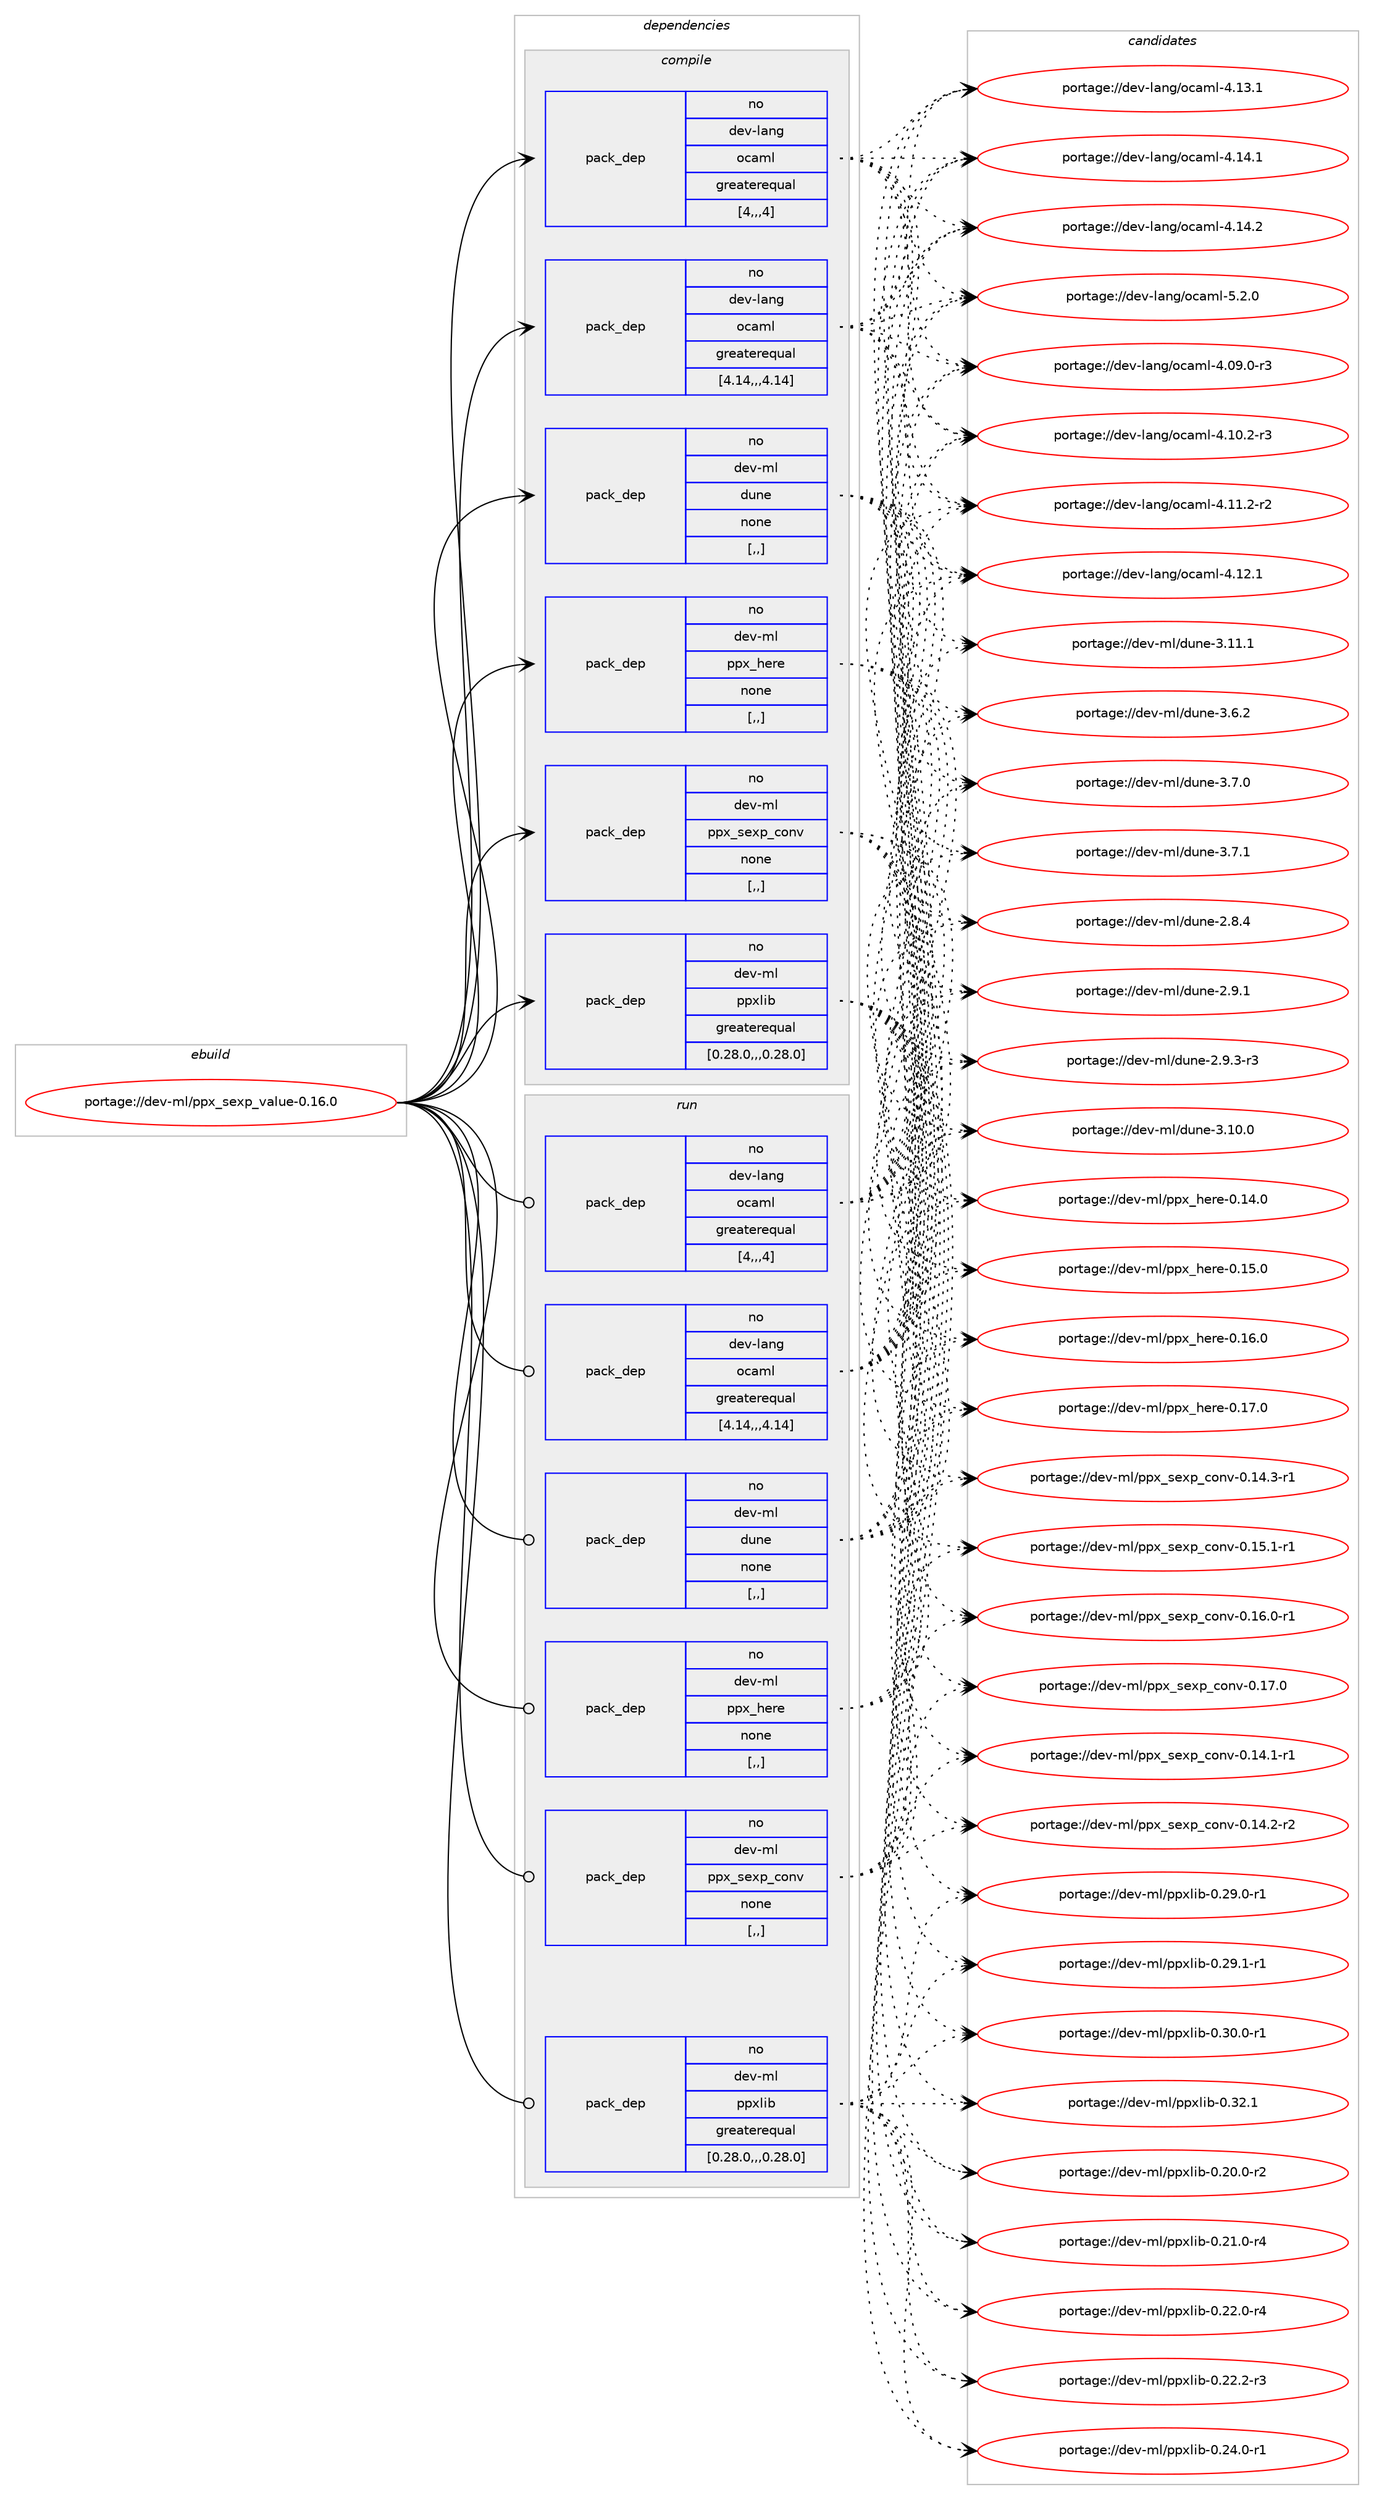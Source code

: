 digraph prolog {

# *************
# Graph options
# *************

newrank=true;
concentrate=true;
compound=true;
graph [rankdir=LR,fontname=Helvetica,fontsize=10,ranksep=1.5];#, ranksep=2.5, nodesep=0.2];
edge  [arrowhead=vee];
node  [fontname=Helvetica,fontsize=10];

# **********
# The ebuild
# **********

subgraph cluster_leftcol {
color=gray;
rank=same;
label=<<i>ebuild</i>>;
id [label="portage://dev-ml/ppx_sexp_value-0.16.0", color=red, width=4, href="../dev-ml/ppx_sexp_value-0.16.0.svg"];
}

# ****************
# The dependencies
# ****************

subgraph cluster_midcol {
color=gray;
label=<<i>dependencies</i>>;
subgraph cluster_compile {
fillcolor="#eeeeee";
style=filled;
label=<<i>compile</i>>;
subgraph pack90743 {
dependency120786 [label=<<TABLE BORDER="0" CELLBORDER="1" CELLSPACING="0" CELLPADDING="4" WIDTH="220"><TR><TD ROWSPAN="6" CELLPADDING="30">pack_dep</TD></TR><TR><TD WIDTH="110">no</TD></TR><TR><TD>dev-lang</TD></TR><TR><TD>ocaml</TD></TR><TR><TD>greaterequal</TD></TR><TR><TD>[4,,,4]</TD></TR></TABLE>>, shape=none, color=blue];
}
id:e -> dependency120786:w [weight=20,style="solid",arrowhead="vee"];
subgraph pack90744 {
dependency120787 [label=<<TABLE BORDER="0" CELLBORDER="1" CELLSPACING="0" CELLPADDING="4" WIDTH="220"><TR><TD ROWSPAN="6" CELLPADDING="30">pack_dep</TD></TR><TR><TD WIDTH="110">no</TD></TR><TR><TD>dev-lang</TD></TR><TR><TD>ocaml</TD></TR><TR><TD>greaterequal</TD></TR><TR><TD>[4.14,,,4.14]</TD></TR></TABLE>>, shape=none, color=blue];
}
id:e -> dependency120787:w [weight=20,style="solid",arrowhead="vee"];
subgraph pack90745 {
dependency120788 [label=<<TABLE BORDER="0" CELLBORDER="1" CELLSPACING="0" CELLPADDING="4" WIDTH="220"><TR><TD ROWSPAN="6" CELLPADDING="30">pack_dep</TD></TR><TR><TD WIDTH="110">no</TD></TR><TR><TD>dev-ml</TD></TR><TR><TD>dune</TD></TR><TR><TD>none</TD></TR><TR><TD>[,,]</TD></TR></TABLE>>, shape=none, color=blue];
}
id:e -> dependency120788:w [weight=20,style="solid",arrowhead="vee"];
subgraph pack90746 {
dependency120789 [label=<<TABLE BORDER="0" CELLBORDER="1" CELLSPACING="0" CELLPADDING="4" WIDTH="220"><TR><TD ROWSPAN="6" CELLPADDING="30">pack_dep</TD></TR><TR><TD WIDTH="110">no</TD></TR><TR><TD>dev-ml</TD></TR><TR><TD>ppx_here</TD></TR><TR><TD>none</TD></TR><TR><TD>[,,]</TD></TR></TABLE>>, shape=none, color=blue];
}
id:e -> dependency120789:w [weight=20,style="solid",arrowhead="vee"];
subgraph pack90747 {
dependency120790 [label=<<TABLE BORDER="0" CELLBORDER="1" CELLSPACING="0" CELLPADDING="4" WIDTH="220"><TR><TD ROWSPAN="6" CELLPADDING="30">pack_dep</TD></TR><TR><TD WIDTH="110">no</TD></TR><TR><TD>dev-ml</TD></TR><TR><TD>ppx_sexp_conv</TD></TR><TR><TD>none</TD></TR><TR><TD>[,,]</TD></TR></TABLE>>, shape=none, color=blue];
}
id:e -> dependency120790:w [weight=20,style="solid",arrowhead="vee"];
subgraph pack90748 {
dependency120791 [label=<<TABLE BORDER="0" CELLBORDER="1" CELLSPACING="0" CELLPADDING="4" WIDTH="220"><TR><TD ROWSPAN="6" CELLPADDING="30">pack_dep</TD></TR><TR><TD WIDTH="110">no</TD></TR><TR><TD>dev-ml</TD></TR><TR><TD>ppxlib</TD></TR><TR><TD>greaterequal</TD></TR><TR><TD>[0.28.0,,,0.28.0]</TD></TR></TABLE>>, shape=none, color=blue];
}
id:e -> dependency120791:w [weight=20,style="solid",arrowhead="vee"];
}
subgraph cluster_compileandrun {
fillcolor="#eeeeee";
style=filled;
label=<<i>compile and run</i>>;
}
subgraph cluster_run {
fillcolor="#eeeeee";
style=filled;
label=<<i>run</i>>;
subgraph pack90749 {
dependency120792 [label=<<TABLE BORDER="0" CELLBORDER="1" CELLSPACING="0" CELLPADDING="4" WIDTH="220"><TR><TD ROWSPAN="6" CELLPADDING="30">pack_dep</TD></TR><TR><TD WIDTH="110">no</TD></TR><TR><TD>dev-lang</TD></TR><TR><TD>ocaml</TD></TR><TR><TD>greaterequal</TD></TR><TR><TD>[4,,,4]</TD></TR></TABLE>>, shape=none, color=blue];
}
id:e -> dependency120792:w [weight=20,style="solid",arrowhead="odot"];
subgraph pack90750 {
dependency120793 [label=<<TABLE BORDER="0" CELLBORDER="1" CELLSPACING="0" CELLPADDING="4" WIDTH="220"><TR><TD ROWSPAN="6" CELLPADDING="30">pack_dep</TD></TR><TR><TD WIDTH="110">no</TD></TR><TR><TD>dev-lang</TD></TR><TR><TD>ocaml</TD></TR><TR><TD>greaterequal</TD></TR><TR><TD>[4.14,,,4.14]</TD></TR></TABLE>>, shape=none, color=blue];
}
id:e -> dependency120793:w [weight=20,style="solid",arrowhead="odot"];
subgraph pack90751 {
dependency120794 [label=<<TABLE BORDER="0" CELLBORDER="1" CELLSPACING="0" CELLPADDING="4" WIDTH="220"><TR><TD ROWSPAN="6" CELLPADDING="30">pack_dep</TD></TR><TR><TD WIDTH="110">no</TD></TR><TR><TD>dev-ml</TD></TR><TR><TD>dune</TD></TR><TR><TD>none</TD></TR><TR><TD>[,,]</TD></TR></TABLE>>, shape=none, color=blue];
}
id:e -> dependency120794:w [weight=20,style="solid",arrowhead="odot"];
subgraph pack90752 {
dependency120795 [label=<<TABLE BORDER="0" CELLBORDER="1" CELLSPACING="0" CELLPADDING="4" WIDTH="220"><TR><TD ROWSPAN="6" CELLPADDING="30">pack_dep</TD></TR><TR><TD WIDTH="110">no</TD></TR><TR><TD>dev-ml</TD></TR><TR><TD>ppx_here</TD></TR><TR><TD>none</TD></TR><TR><TD>[,,]</TD></TR></TABLE>>, shape=none, color=blue];
}
id:e -> dependency120795:w [weight=20,style="solid",arrowhead="odot"];
subgraph pack90753 {
dependency120796 [label=<<TABLE BORDER="0" CELLBORDER="1" CELLSPACING="0" CELLPADDING="4" WIDTH="220"><TR><TD ROWSPAN="6" CELLPADDING="30">pack_dep</TD></TR><TR><TD WIDTH="110">no</TD></TR><TR><TD>dev-ml</TD></TR><TR><TD>ppx_sexp_conv</TD></TR><TR><TD>none</TD></TR><TR><TD>[,,]</TD></TR></TABLE>>, shape=none, color=blue];
}
id:e -> dependency120796:w [weight=20,style="solid",arrowhead="odot"];
subgraph pack90754 {
dependency120797 [label=<<TABLE BORDER="0" CELLBORDER="1" CELLSPACING="0" CELLPADDING="4" WIDTH="220"><TR><TD ROWSPAN="6" CELLPADDING="30">pack_dep</TD></TR><TR><TD WIDTH="110">no</TD></TR><TR><TD>dev-ml</TD></TR><TR><TD>ppxlib</TD></TR><TR><TD>greaterequal</TD></TR><TR><TD>[0.28.0,,,0.28.0]</TD></TR></TABLE>>, shape=none, color=blue];
}
id:e -> dependency120797:w [weight=20,style="solid",arrowhead="odot"];
}
}

# **************
# The candidates
# **************

subgraph cluster_choices {
rank=same;
color=gray;
label=<<i>candidates</i>>;

subgraph choice90743 {
color=black;
nodesep=1;
choice1001011184510897110103471119997109108455246485746484511451 [label="portage://dev-lang/ocaml-4.09.0-r3", color=red, width=4,href="../dev-lang/ocaml-4.09.0-r3.svg"];
choice1001011184510897110103471119997109108455246494846504511451 [label="portage://dev-lang/ocaml-4.10.2-r3", color=red, width=4,href="../dev-lang/ocaml-4.10.2-r3.svg"];
choice1001011184510897110103471119997109108455246494946504511450 [label="portage://dev-lang/ocaml-4.11.2-r2", color=red, width=4,href="../dev-lang/ocaml-4.11.2-r2.svg"];
choice100101118451089711010347111999710910845524649504649 [label="portage://dev-lang/ocaml-4.12.1", color=red, width=4,href="../dev-lang/ocaml-4.12.1.svg"];
choice100101118451089711010347111999710910845524649514649 [label="portage://dev-lang/ocaml-4.13.1", color=red, width=4,href="../dev-lang/ocaml-4.13.1.svg"];
choice100101118451089711010347111999710910845524649524649 [label="portage://dev-lang/ocaml-4.14.1", color=red, width=4,href="../dev-lang/ocaml-4.14.1.svg"];
choice100101118451089711010347111999710910845524649524650 [label="portage://dev-lang/ocaml-4.14.2", color=red, width=4,href="../dev-lang/ocaml-4.14.2.svg"];
choice1001011184510897110103471119997109108455346504648 [label="portage://dev-lang/ocaml-5.2.0", color=red, width=4,href="../dev-lang/ocaml-5.2.0.svg"];
dependency120786:e -> choice1001011184510897110103471119997109108455246485746484511451:w [style=dotted,weight="100"];
dependency120786:e -> choice1001011184510897110103471119997109108455246494846504511451:w [style=dotted,weight="100"];
dependency120786:e -> choice1001011184510897110103471119997109108455246494946504511450:w [style=dotted,weight="100"];
dependency120786:e -> choice100101118451089711010347111999710910845524649504649:w [style=dotted,weight="100"];
dependency120786:e -> choice100101118451089711010347111999710910845524649514649:w [style=dotted,weight="100"];
dependency120786:e -> choice100101118451089711010347111999710910845524649524649:w [style=dotted,weight="100"];
dependency120786:e -> choice100101118451089711010347111999710910845524649524650:w [style=dotted,weight="100"];
dependency120786:e -> choice1001011184510897110103471119997109108455346504648:w [style=dotted,weight="100"];
}
subgraph choice90744 {
color=black;
nodesep=1;
choice1001011184510897110103471119997109108455246485746484511451 [label="portage://dev-lang/ocaml-4.09.0-r3", color=red, width=4,href="../dev-lang/ocaml-4.09.0-r3.svg"];
choice1001011184510897110103471119997109108455246494846504511451 [label="portage://dev-lang/ocaml-4.10.2-r3", color=red, width=4,href="../dev-lang/ocaml-4.10.2-r3.svg"];
choice1001011184510897110103471119997109108455246494946504511450 [label="portage://dev-lang/ocaml-4.11.2-r2", color=red, width=4,href="../dev-lang/ocaml-4.11.2-r2.svg"];
choice100101118451089711010347111999710910845524649504649 [label="portage://dev-lang/ocaml-4.12.1", color=red, width=4,href="../dev-lang/ocaml-4.12.1.svg"];
choice100101118451089711010347111999710910845524649514649 [label="portage://dev-lang/ocaml-4.13.1", color=red, width=4,href="../dev-lang/ocaml-4.13.1.svg"];
choice100101118451089711010347111999710910845524649524649 [label="portage://dev-lang/ocaml-4.14.1", color=red, width=4,href="../dev-lang/ocaml-4.14.1.svg"];
choice100101118451089711010347111999710910845524649524650 [label="portage://dev-lang/ocaml-4.14.2", color=red, width=4,href="../dev-lang/ocaml-4.14.2.svg"];
choice1001011184510897110103471119997109108455346504648 [label="portage://dev-lang/ocaml-5.2.0", color=red, width=4,href="../dev-lang/ocaml-5.2.0.svg"];
dependency120787:e -> choice1001011184510897110103471119997109108455246485746484511451:w [style=dotted,weight="100"];
dependency120787:e -> choice1001011184510897110103471119997109108455246494846504511451:w [style=dotted,weight="100"];
dependency120787:e -> choice1001011184510897110103471119997109108455246494946504511450:w [style=dotted,weight="100"];
dependency120787:e -> choice100101118451089711010347111999710910845524649504649:w [style=dotted,weight="100"];
dependency120787:e -> choice100101118451089711010347111999710910845524649514649:w [style=dotted,weight="100"];
dependency120787:e -> choice100101118451089711010347111999710910845524649524649:w [style=dotted,weight="100"];
dependency120787:e -> choice100101118451089711010347111999710910845524649524650:w [style=dotted,weight="100"];
dependency120787:e -> choice1001011184510897110103471119997109108455346504648:w [style=dotted,weight="100"];
}
subgraph choice90745 {
color=black;
nodesep=1;
choice1001011184510910847100117110101455046564652 [label="portage://dev-ml/dune-2.8.4", color=red, width=4,href="../dev-ml/dune-2.8.4.svg"];
choice1001011184510910847100117110101455046574649 [label="portage://dev-ml/dune-2.9.1", color=red, width=4,href="../dev-ml/dune-2.9.1.svg"];
choice10010111845109108471001171101014550465746514511451 [label="portage://dev-ml/dune-2.9.3-r3", color=red, width=4,href="../dev-ml/dune-2.9.3-r3.svg"];
choice100101118451091084710011711010145514649484648 [label="portage://dev-ml/dune-3.10.0", color=red, width=4,href="../dev-ml/dune-3.10.0.svg"];
choice100101118451091084710011711010145514649494649 [label="portage://dev-ml/dune-3.11.1", color=red, width=4,href="../dev-ml/dune-3.11.1.svg"];
choice1001011184510910847100117110101455146544650 [label="portage://dev-ml/dune-3.6.2", color=red, width=4,href="../dev-ml/dune-3.6.2.svg"];
choice1001011184510910847100117110101455146554648 [label="portage://dev-ml/dune-3.7.0", color=red, width=4,href="../dev-ml/dune-3.7.0.svg"];
choice1001011184510910847100117110101455146554649 [label="portage://dev-ml/dune-3.7.1", color=red, width=4,href="../dev-ml/dune-3.7.1.svg"];
dependency120788:e -> choice1001011184510910847100117110101455046564652:w [style=dotted,weight="100"];
dependency120788:e -> choice1001011184510910847100117110101455046574649:w [style=dotted,weight="100"];
dependency120788:e -> choice10010111845109108471001171101014550465746514511451:w [style=dotted,weight="100"];
dependency120788:e -> choice100101118451091084710011711010145514649484648:w [style=dotted,weight="100"];
dependency120788:e -> choice100101118451091084710011711010145514649494649:w [style=dotted,weight="100"];
dependency120788:e -> choice1001011184510910847100117110101455146544650:w [style=dotted,weight="100"];
dependency120788:e -> choice1001011184510910847100117110101455146554648:w [style=dotted,weight="100"];
dependency120788:e -> choice1001011184510910847100117110101455146554649:w [style=dotted,weight="100"];
}
subgraph choice90746 {
color=black;
nodesep=1;
choice10010111845109108471121121209510410111410145484649524648 [label="portage://dev-ml/ppx_here-0.14.0", color=red, width=4,href="../dev-ml/ppx_here-0.14.0.svg"];
choice10010111845109108471121121209510410111410145484649534648 [label="portage://dev-ml/ppx_here-0.15.0", color=red, width=4,href="../dev-ml/ppx_here-0.15.0.svg"];
choice10010111845109108471121121209510410111410145484649544648 [label="portage://dev-ml/ppx_here-0.16.0", color=red, width=4,href="../dev-ml/ppx_here-0.16.0.svg"];
choice10010111845109108471121121209510410111410145484649554648 [label="portage://dev-ml/ppx_here-0.17.0", color=red, width=4,href="../dev-ml/ppx_here-0.17.0.svg"];
dependency120789:e -> choice10010111845109108471121121209510410111410145484649524648:w [style=dotted,weight="100"];
dependency120789:e -> choice10010111845109108471121121209510410111410145484649534648:w [style=dotted,weight="100"];
dependency120789:e -> choice10010111845109108471121121209510410111410145484649544648:w [style=dotted,weight="100"];
dependency120789:e -> choice10010111845109108471121121209510410111410145484649554648:w [style=dotted,weight="100"];
}
subgraph choice90747 {
color=black;
nodesep=1;
choice1001011184510910847112112120951151011201129599111110118454846495246494511449 [label="portage://dev-ml/ppx_sexp_conv-0.14.1-r1", color=red, width=4,href="../dev-ml/ppx_sexp_conv-0.14.1-r1.svg"];
choice1001011184510910847112112120951151011201129599111110118454846495246504511450 [label="portage://dev-ml/ppx_sexp_conv-0.14.2-r2", color=red, width=4,href="../dev-ml/ppx_sexp_conv-0.14.2-r2.svg"];
choice1001011184510910847112112120951151011201129599111110118454846495246514511449 [label="portage://dev-ml/ppx_sexp_conv-0.14.3-r1", color=red, width=4,href="../dev-ml/ppx_sexp_conv-0.14.3-r1.svg"];
choice1001011184510910847112112120951151011201129599111110118454846495346494511449 [label="portage://dev-ml/ppx_sexp_conv-0.15.1-r1", color=red, width=4,href="../dev-ml/ppx_sexp_conv-0.15.1-r1.svg"];
choice1001011184510910847112112120951151011201129599111110118454846495446484511449 [label="portage://dev-ml/ppx_sexp_conv-0.16.0-r1", color=red, width=4,href="../dev-ml/ppx_sexp_conv-0.16.0-r1.svg"];
choice100101118451091084711211212095115101120112959911111011845484649554648 [label="portage://dev-ml/ppx_sexp_conv-0.17.0", color=red, width=4,href="../dev-ml/ppx_sexp_conv-0.17.0.svg"];
dependency120790:e -> choice1001011184510910847112112120951151011201129599111110118454846495246494511449:w [style=dotted,weight="100"];
dependency120790:e -> choice1001011184510910847112112120951151011201129599111110118454846495246504511450:w [style=dotted,weight="100"];
dependency120790:e -> choice1001011184510910847112112120951151011201129599111110118454846495246514511449:w [style=dotted,weight="100"];
dependency120790:e -> choice1001011184510910847112112120951151011201129599111110118454846495346494511449:w [style=dotted,weight="100"];
dependency120790:e -> choice1001011184510910847112112120951151011201129599111110118454846495446484511449:w [style=dotted,weight="100"];
dependency120790:e -> choice100101118451091084711211212095115101120112959911111011845484649554648:w [style=dotted,weight="100"];
}
subgraph choice90748 {
color=black;
nodesep=1;
choice100101118451091084711211212010810598454846504846484511450 [label="portage://dev-ml/ppxlib-0.20.0-r2", color=red, width=4,href="../dev-ml/ppxlib-0.20.0-r2.svg"];
choice100101118451091084711211212010810598454846504946484511452 [label="portage://dev-ml/ppxlib-0.21.0-r4", color=red, width=4,href="../dev-ml/ppxlib-0.21.0-r4.svg"];
choice100101118451091084711211212010810598454846505046484511452 [label="portage://dev-ml/ppxlib-0.22.0-r4", color=red, width=4,href="../dev-ml/ppxlib-0.22.0-r4.svg"];
choice100101118451091084711211212010810598454846505046504511451 [label="portage://dev-ml/ppxlib-0.22.2-r3", color=red, width=4,href="../dev-ml/ppxlib-0.22.2-r3.svg"];
choice100101118451091084711211212010810598454846505246484511449 [label="portage://dev-ml/ppxlib-0.24.0-r1", color=red, width=4,href="../dev-ml/ppxlib-0.24.0-r1.svg"];
choice100101118451091084711211212010810598454846505746484511449 [label="portage://dev-ml/ppxlib-0.29.0-r1", color=red, width=4,href="../dev-ml/ppxlib-0.29.0-r1.svg"];
choice100101118451091084711211212010810598454846505746494511449 [label="portage://dev-ml/ppxlib-0.29.1-r1", color=red, width=4,href="../dev-ml/ppxlib-0.29.1-r1.svg"];
choice100101118451091084711211212010810598454846514846484511449 [label="portage://dev-ml/ppxlib-0.30.0-r1", color=red, width=4,href="../dev-ml/ppxlib-0.30.0-r1.svg"];
choice10010111845109108471121121201081059845484651504649 [label="portage://dev-ml/ppxlib-0.32.1", color=red, width=4,href="../dev-ml/ppxlib-0.32.1.svg"];
dependency120791:e -> choice100101118451091084711211212010810598454846504846484511450:w [style=dotted,weight="100"];
dependency120791:e -> choice100101118451091084711211212010810598454846504946484511452:w [style=dotted,weight="100"];
dependency120791:e -> choice100101118451091084711211212010810598454846505046484511452:w [style=dotted,weight="100"];
dependency120791:e -> choice100101118451091084711211212010810598454846505046504511451:w [style=dotted,weight="100"];
dependency120791:e -> choice100101118451091084711211212010810598454846505246484511449:w [style=dotted,weight="100"];
dependency120791:e -> choice100101118451091084711211212010810598454846505746484511449:w [style=dotted,weight="100"];
dependency120791:e -> choice100101118451091084711211212010810598454846505746494511449:w [style=dotted,weight="100"];
dependency120791:e -> choice100101118451091084711211212010810598454846514846484511449:w [style=dotted,weight="100"];
dependency120791:e -> choice10010111845109108471121121201081059845484651504649:w [style=dotted,weight="100"];
}
subgraph choice90749 {
color=black;
nodesep=1;
choice1001011184510897110103471119997109108455246485746484511451 [label="portage://dev-lang/ocaml-4.09.0-r3", color=red, width=4,href="../dev-lang/ocaml-4.09.0-r3.svg"];
choice1001011184510897110103471119997109108455246494846504511451 [label="portage://dev-lang/ocaml-4.10.2-r3", color=red, width=4,href="../dev-lang/ocaml-4.10.2-r3.svg"];
choice1001011184510897110103471119997109108455246494946504511450 [label="portage://dev-lang/ocaml-4.11.2-r2", color=red, width=4,href="../dev-lang/ocaml-4.11.2-r2.svg"];
choice100101118451089711010347111999710910845524649504649 [label="portage://dev-lang/ocaml-4.12.1", color=red, width=4,href="../dev-lang/ocaml-4.12.1.svg"];
choice100101118451089711010347111999710910845524649514649 [label="portage://dev-lang/ocaml-4.13.1", color=red, width=4,href="../dev-lang/ocaml-4.13.1.svg"];
choice100101118451089711010347111999710910845524649524649 [label="portage://dev-lang/ocaml-4.14.1", color=red, width=4,href="../dev-lang/ocaml-4.14.1.svg"];
choice100101118451089711010347111999710910845524649524650 [label="portage://dev-lang/ocaml-4.14.2", color=red, width=4,href="../dev-lang/ocaml-4.14.2.svg"];
choice1001011184510897110103471119997109108455346504648 [label="portage://dev-lang/ocaml-5.2.0", color=red, width=4,href="../dev-lang/ocaml-5.2.0.svg"];
dependency120792:e -> choice1001011184510897110103471119997109108455246485746484511451:w [style=dotted,weight="100"];
dependency120792:e -> choice1001011184510897110103471119997109108455246494846504511451:w [style=dotted,weight="100"];
dependency120792:e -> choice1001011184510897110103471119997109108455246494946504511450:w [style=dotted,weight="100"];
dependency120792:e -> choice100101118451089711010347111999710910845524649504649:w [style=dotted,weight="100"];
dependency120792:e -> choice100101118451089711010347111999710910845524649514649:w [style=dotted,weight="100"];
dependency120792:e -> choice100101118451089711010347111999710910845524649524649:w [style=dotted,weight="100"];
dependency120792:e -> choice100101118451089711010347111999710910845524649524650:w [style=dotted,weight="100"];
dependency120792:e -> choice1001011184510897110103471119997109108455346504648:w [style=dotted,weight="100"];
}
subgraph choice90750 {
color=black;
nodesep=1;
choice1001011184510897110103471119997109108455246485746484511451 [label="portage://dev-lang/ocaml-4.09.0-r3", color=red, width=4,href="../dev-lang/ocaml-4.09.0-r3.svg"];
choice1001011184510897110103471119997109108455246494846504511451 [label="portage://dev-lang/ocaml-4.10.2-r3", color=red, width=4,href="../dev-lang/ocaml-4.10.2-r3.svg"];
choice1001011184510897110103471119997109108455246494946504511450 [label="portage://dev-lang/ocaml-4.11.2-r2", color=red, width=4,href="../dev-lang/ocaml-4.11.2-r2.svg"];
choice100101118451089711010347111999710910845524649504649 [label="portage://dev-lang/ocaml-4.12.1", color=red, width=4,href="../dev-lang/ocaml-4.12.1.svg"];
choice100101118451089711010347111999710910845524649514649 [label="portage://dev-lang/ocaml-4.13.1", color=red, width=4,href="../dev-lang/ocaml-4.13.1.svg"];
choice100101118451089711010347111999710910845524649524649 [label="portage://dev-lang/ocaml-4.14.1", color=red, width=4,href="../dev-lang/ocaml-4.14.1.svg"];
choice100101118451089711010347111999710910845524649524650 [label="portage://dev-lang/ocaml-4.14.2", color=red, width=4,href="../dev-lang/ocaml-4.14.2.svg"];
choice1001011184510897110103471119997109108455346504648 [label="portage://dev-lang/ocaml-5.2.0", color=red, width=4,href="../dev-lang/ocaml-5.2.0.svg"];
dependency120793:e -> choice1001011184510897110103471119997109108455246485746484511451:w [style=dotted,weight="100"];
dependency120793:e -> choice1001011184510897110103471119997109108455246494846504511451:w [style=dotted,weight="100"];
dependency120793:e -> choice1001011184510897110103471119997109108455246494946504511450:w [style=dotted,weight="100"];
dependency120793:e -> choice100101118451089711010347111999710910845524649504649:w [style=dotted,weight="100"];
dependency120793:e -> choice100101118451089711010347111999710910845524649514649:w [style=dotted,weight="100"];
dependency120793:e -> choice100101118451089711010347111999710910845524649524649:w [style=dotted,weight="100"];
dependency120793:e -> choice100101118451089711010347111999710910845524649524650:w [style=dotted,weight="100"];
dependency120793:e -> choice1001011184510897110103471119997109108455346504648:w [style=dotted,weight="100"];
}
subgraph choice90751 {
color=black;
nodesep=1;
choice1001011184510910847100117110101455046564652 [label="portage://dev-ml/dune-2.8.4", color=red, width=4,href="../dev-ml/dune-2.8.4.svg"];
choice1001011184510910847100117110101455046574649 [label="portage://dev-ml/dune-2.9.1", color=red, width=4,href="../dev-ml/dune-2.9.1.svg"];
choice10010111845109108471001171101014550465746514511451 [label="portage://dev-ml/dune-2.9.3-r3", color=red, width=4,href="../dev-ml/dune-2.9.3-r3.svg"];
choice100101118451091084710011711010145514649484648 [label="portage://dev-ml/dune-3.10.0", color=red, width=4,href="../dev-ml/dune-3.10.0.svg"];
choice100101118451091084710011711010145514649494649 [label="portage://dev-ml/dune-3.11.1", color=red, width=4,href="../dev-ml/dune-3.11.1.svg"];
choice1001011184510910847100117110101455146544650 [label="portage://dev-ml/dune-3.6.2", color=red, width=4,href="../dev-ml/dune-3.6.2.svg"];
choice1001011184510910847100117110101455146554648 [label="portage://dev-ml/dune-3.7.0", color=red, width=4,href="../dev-ml/dune-3.7.0.svg"];
choice1001011184510910847100117110101455146554649 [label="portage://dev-ml/dune-3.7.1", color=red, width=4,href="../dev-ml/dune-3.7.1.svg"];
dependency120794:e -> choice1001011184510910847100117110101455046564652:w [style=dotted,weight="100"];
dependency120794:e -> choice1001011184510910847100117110101455046574649:w [style=dotted,weight="100"];
dependency120794:e -> choice10010111845109108471001171101014550465746514511451:w [style=dotted,weight="100"];
dependency120794:e -> choice100101118451091084710011711010145514649484648:w [style=dotted,weight="100"];
dependency120794:e -> choice100101118451091084710011711010145514649494649:w [style=dotted,weight="100"];
dependency120794:e -> choice1001011184510910847100117110101455146544650:w [style=dotted,weight="100"];
dependency120794:e -> choice1001011184510910847100117110101455146554648:w [style=dotted,weight="100"];
dependency120794:e -> choice1001011184510910847100117110101455146554649:w [style=dotted,weight="100"];
}
subgraph choice90752 {
color=black;
nodesep=1;
choice10010111845109108471121121209510410111410145484649524648 [label="portage://dev-ml/ppx_here-0.14.0", color=red, width=4,href="../dev-ml/ppx_here-0.14.0.svg"];
choice10010111845109108471121121209510410111410145484649534648 [label="portage://dev-ml/ppx_here-0.15.0", color=red, width=4,href="../dev-ml/ppx_here-0.15.0.svg"];
choice10010111845109108471121121209510410111410145484649544648 [label="portage://dev-ml/ppx_here-0.16.0", color=red, width=4,href="../dev-ml/ppx_here-0.16.0.svg"];
choice10010111845109108471121121209510410111410145484649554648 [label="portage://dev-ml/ppx_here-0.17.0", color=red, width=4,href="../dev-ml/ppx_here-0.17.0.svg"];
dependency120795:e -> choice10010111845109108471121121209510410111410145484649524648:w [style=dotted,weight="100"];
dependency120795:e -> choice10010111845109108471121121209510410111410145484649534648:w [style=dotted,weight="100"];
dependency120795:e -> choice10010111845109108471121121209510410111410145484649544648:w [style=dotted,weight="100"];
dependency120795:e -> choice10010111845109108471121121209510410111410145484649554648:w [style=dotted,weight="100"];
}
subgraph choice90753 {
color=black;
nodesep=1;
choice1001011184510910847112112120951151011201129599111110118454846495246494511449 [label="portage://dev-ml/ppx_sexp_conv-0.14.1-r1", color=red, width=4,href="../dev-ml/ppx_sexp_conv-0.14.1-r1.svg"];
choice1001011184510910847112112120951151011201129599111110118454846495246504511450 [label="portage://dev-ml/ppx_sexp_conv-0.14.2-r2", color=red, width=4,href="../dev-ml/ppx_sexp_conv-0.14.2-r2.svg"];
choice1001011184510910847112112120951151011201129599111110118454846495246514511449 [label="portage://dev-ml/ppx_sexp_conv-0.14.3-r1", color=red, width=4,href="../dev-ml/ppx_sexp_conv-0.14.3-r1.svg"];
choice1001011184510910847112112120951151011201129599111110118454846495346494511449 [label="portage://dev-ml/ppx_sexp_conv-0.15.1-r1", color=red, width=4,href="../dev-ml/ppx_sexp_conv-0.15.1-r1.svg"];
choice1001011184510910847112112120951151011201129599111110118454846495446484511449 [label="portage://dev-ml/ppx_sexp_conv-0.16.0-r1", color=red, width=4,href="../dev-ml/ppx_sexp_conv-0.16.0-r1.svg"];
choice100101118451091084711211212095115101120112959911111011845484649554648 [label="portage://dev-ml/ppx_sexp_conv-0.17.0", color=red, width=4,href="../dev-ml/ppx_sexp_conv-0.17.0.svg"];
dependency120796:e -> choice1001011184510910847112112120951151011201129599111110118454846495246494511449:w [style=dotted,weight="100"];
dependency120796:e -> choice1001011184510910847112112120951151011201129599111110118454846495246504511450:w [style=dotted,weight="100"];
dependency120796:e -> choice1001011184510910847112112120951151011201129599111110118454846495246514511449:w [style=dotted,weight="100"];
dependency120796:e -> choice1001011184510910847112112120951151011201129599111110118454846495346494511449:w [style=dotted,weight="100"];
dependency120796:e -> choice1001011184510910847112112120951151011201129599111110118454846495446484511449:w [style=dotted,weight="100"];
dependency120796:e -> choice100101118451091084711211212095115101120112959911111011845484649554648:w [style=dotted,weight="100"];
}
subgraph choice90754 {
color=black;
nodesep=1;
choice100101118451091084711211212010810598454846504846484511450 [label="portage://dev-ml/ppxlib-0.20.0-r2", color=red, width=4,href="../dev-ml/ppxlib-0.20.0-r2.svg"];
choice100101118451091084711211212010810598454846504946484511452 [label="portage://dev-ml/ppxlib-0.21.0-r4", color=red, width=4,href="../dev-ml/ppxlib-0.21.0-r4.svg"];
choice100101118451091084711211212010810598454846505046484511452 [label="portage://dev-ml/ppxlib-0.22.0-r4", color=red, width=4,href="../dev-ml/ppxlib-0.22.0-r4.svg"];
choice100101118451091084711211212010810598454846505046504511451 [label="portage://dev-ml/ppxlib-0.22.2-r3", color=red, width=4,href="../dev-ml/ppxlib-0.22.2-r3.svg"];
choice100101118451091084711211212010810598454846505246484511449 [label="portage://dev-ml/ppxlib-0.24.0-r1", color=red, width=4,href="../dev-ml/ppxlib-0.24.0-r1.svg"];
choice100101118451091084711211212010810598454846505746484511449 [label="portage://dev-ml/ppxlib-0.29.0-r1", color=red, width=4,href="../dev-ml/ppxlib-0.29.0-r1.svg"];
choice100101118451091084711211212010810598454846505746494511449 [label="portage://dev-ml/ppxlib-0.29.1-r1", color=red, width=4,href="../dev-ml/ppxlib-0.29.1-r1.svg"];
choice100101118451091084711211212010810598454846514846484511449 [label="portage://dev-ml/ppxlib-0.30.0-r1", color=red, width=4,href="../dev-ml/ppxlib-0.30.0-r1.svg"];
choice10010111845109108471121121201081059845484651504649 [label="portage://dev-ml/ppxlib-0.32.1", color=red, width=4,href="../dev-ml/ppxlib-0.32.1.svg"];
dependency120797:e -> choice100101118451091084711211212010810598454846504846484511450:w [style=dotted,weight="100"];
dependency120797:e -> choice100101118451091084711211212010810598454846504946484511452:w [style=dotted,weight="100"];
dependency120797:e -> choice100101118451091084711211212010810598454846505046484511452:w [style=dotted,weight="100"];
dependency120797:e -> choice100101118451091084711211212010810598454846505046504511451:w [style=dotted,weight="100"];
dependency120797:e -> choice100101118451091084711211212010810598454846505246484511449:w [style=dotted,weight="100"];
dependency120797:e -> choice100101118451091084711211212010810598454846505746484511449:w [style=dotted,weight="100"];
dependency120797:e -> choice100101118451091084711211212010810598454846505746494511449:w [style=dotted,weight="100"];
dependency120797:e -> choice100101118451091084711211212010810598454846514846484511449:w [style=dotted,weight="100"];
dependency120797:e -> choice10010111845109108471121121201081059845484651504649:w [style=dotted,weight="100"];
}
}

}

